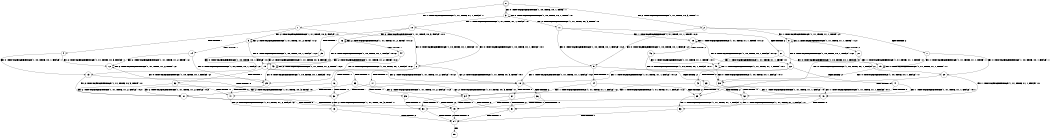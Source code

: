 digraph BCG {
size = "7, 10.5";
center = TRUE;
node [shape = circle];
0 [peripheries = 2];
0 -> 1 [label = "EX !1 !ATOMIC_EXCH_BRANCH (1, +1, TRUE, +1, 1, FALSE) !::"];
0 -> 2 [label = "EX !2 !ATOMIC_EXCH_BRANCH (1, +1, TRUE, +0, 3, TRUE) !::"];
0 -> 3 [label = "EX !0 !ATOMIC_EXCH_BRANCH (1, +0, TRUE, +0, 1, TRUE) !::"];
1 -> 4 [label = "TERMINATE !1"];
1 -> 5 [label = "EX !2 !ATOMIC_EXCH_BRANCH (1, +1, TRUE, +0, 3, FALSE) !:1:"];
1 -> 6 [label = "EX !0 !ATOMIC_EXCH_BRANCH (1, +0, TRUE, +0, 1, FALSE) !:1:"];
2 -> 7 [label = "TERMINATE !2"];
2 -> 8 [label = "EX !1 !ATOMIC_EXCH_BRANCH (1, +1, TRUE, +1, 1, TRUE) !:2:"];
2 -> 9 [label = "EX !0 !ATOMIC_EXCH_BRANCH (1, +0, TRUE, +0, 1, FALSE) !:2:"];
3 -> 10 [label = "EX !1 !ATOMIC_EXCH_BRANCH (1, +1, TRUE, +1, 1, FALSE) !:0:"];
3 -> 11 [label = "EX !2 !ATOMIC_EXCH_BRANCH (1, +1, TRUE, +0, 3, TRUE) !:0:"];
3 -> 3 [label = "EX !0 !ATOMIC_EXCH_BRANCH (1, +0, TRUE, +0, 1, TRUE) !:0:"];
4 -> 12 [label = "EX !2 !ATOMIC_EXCH_BRANCH (1, +1, TRUE, +0, 3, FALSE) !::"];
4 -> 13 [label = "EX !0 !ATOMIC_EXCH_BRANCH (1, +0, TRUE, +0, 1, FALSE) !::"];
5 -> 14 [label = "TERMINATE !1"];
5 -> 15 [label = "EX !0 !ATOMIC_EXCH_BRANCH (1, +0, TRUE, +0, 1, FALSE) !:1:2:"];
5 -> 5 [label = "EX !2 !ATOMIC_EXCH_BRANCH (1, +1, TRUE, +1, 2, TRUE) !:1:2:"];
6 -> 16 [label = "TERMINATE !1"];
6 -> 17 [label = "TERMINATE !0"];
6 -> 18 [label = "EX !2 !ATOMIC_EXCH_BRANCH (1, +1, TRUE, +0, 3, TRUE) !:0:1:"];
7 -> 19 [label = "EX !1 !ATOMIC_EXCH_BRANCH (1, +1, TRUE, +1, 1, TRUE) !::"];
7 -> 20 [label = "EX !0 !ATOMIC_EXCH_BRANCH (1, +0, TRUE, +0, 1, FALSE) !::"];
8 -> 21 [label = "TERMINATE !2"];
8 -> 22 [label = "EX !0 !ATOMIC_EXCH_BRANCH (1, +0, TRUE, +0, 1, FALSE) !:1:2:"];
8 -> 8 [label = "EX !1 !ATOMIC_EXCH_BRANCH (1, +1, TRUE, +1, 1, TRUE) !:1:2:"];
9 -> 23 [label = "TERMINATE !2"];
9 -> 24 [label = "TERMINATE !0"];
9 -> 18 [label = "EX !1 !ATOMIC_EXCH_BRANCH (1, +1, TRUE, +1, 1, FALSE) !:0:2:"];
10 -> 25 [label = "TERMINATE !1"];
10 -> 26 [label = "EX !2 !ATOMIC_EXCH_BRANCH (1, +1, TRUE, +0, 3, FALSE) !:0:1:"];
10 -> 6 [label = "EX !0 !ATOMIC_EXCH_BRANCH (1, +0, TRUE, +0, 1, FALSE) !:0:1:"];
11 -> 27 [label = "TERMINATE !2"];
11 -> 28 [label = "EX !1 !ATOMIC_EXCH_BRANCH (1, +1, TRUE, +1, 1, TRUE) !:0:2:"];
11 -> 9 [label = "EX !0 !ATOMIC_EXCH_BRANCH (1, +0, TRUE, +0, 1, FALSE) !:0:2:"];
12 -> 29 [label = "EX !0 !ATOMIC_EXCH_BRANCH (1, +0, TRUE, +0, 1, FALSE) !:2:"];
12 -> 12 [label = "EX !2 !ATOMIC_EXCH_BRANCH (1, +1, TRUE, +1, 2, TRUE) !:2:"];
13 -> 30 [label = "TERMINATE !0"];
13 -> 31 [label = "EX !2 !ATOMIC_EXCH_BRANCH (1, +1, TRUE, +0, 3, TRUE) !:0:"];
14 -> 12 [label = "EX !2 !ATOMIC_EXCH_BRANCH (1, +1, TRUE, +1, 2, TRUE) !:2:"];
14 -> 29 [label = "EX !0 !ATOMIC_EXCH_BRANCH (1, +0, TRUE, +0, 1, FALSE) !:2:"];
15 -> 32 [label = "TERMINATE !1"];
15 -> 33 [label = "TERMINATE !0"];
15 -> 18 [label = "EX !2 !ATOMIC_EXCH_BRANCH (1, +1, TRUE, +1, 2, FALSE) !:0:1:2:"];
16 -> 30 [label = "TERMINATE !0"];
16 -> 31 [label = "EX !2 !ATOMIC_EXCH_BRANCH (1, +1, TRUE, +0, 3, TRUE) !:0:"];
17 -> 30 [label = "TERMINATE !1"];
17 -> 34 [label = "EX !2 !ATOMIC_EXCH_BRANCH (1, +1, TRUE, +0, 3, TRUE) !:1:"];
18 -> 35 [label = "TERMINATE !1"];
18 -> 36 [label = "TERMINATE !2"];
18 -> 37 [label = "TERMINATE !0"];
19 -> 38 [label = "EX !0 !ATOMIC_EXCH_BRANCH (1, +0, TRUE, +0, 1, FALSE) !:1:"];
19 -> 19 [label = "EX !1 !ATOMIC_EXCH_BRANCH (1, +1, TRUE, +1, 1, TRUE) !:1:"];
20 -> 39 [label = "TERMINATE !0"];
20 -> 40 [label = "EX !1 !ATOMIC_EXCH_BRANCH (1, +1, TRUE, +1, 1, FALSE) !:0:"];
21 -> 19 [label = "EX !1 !ATOMIC_EXCH_BRANCH (1, +1, TRUE, +1, 1, TRUE) !:1:"];
21 -> 38 [label = "EX !0 !ATOMIC_EXCH_BRANCH (1, +0, TRUE, +0, 1, FALSE) !:1:"];
22 -> 41 [label = "TERMINATE !2"];
22 -> 42 [label = "TERMINATE !0"];
22 -> 18 [label = "EX !1 !ATOMIC_EXCH_BRANCH (1, +1, TRUE, +1, 1, FALSE) !:0:1:2:"];
23 -> 39 [label = "TERMINATE !0"];
23 -> 40 [label = "EX !1 !ATOMIC_EXCH_BRANCH (1, +1, TRUE, +1, 1, FALSE) !:0:"];
24 -> 39 [label = "TERMINATE !2"];
24 -> 34 [label = "EX !1 !ATOMIC_EXCH_BRANCH (1, +1, TRUE, +1, 1, FALSE) !:2:"];
25 -> 13 [label = "EX !0 !ATOMIC_EXCH_BRANCH (1, +0, TRUE, +0, 1, FALSE) !:0:"];
25 -> 43 [label = "EX !2 !ATOMIC_EXCH_BRANCH (1, +1, TRUE, +0, 3, FALSE) !:0:"];
26 -> 44 [label = "TERMINATE !1"];
26 -> 26 [label = "EX !2 !ATOMIC_EXCH_BRANCH (1, +1, TRUE, +1, 2, TRUE) !:0:1:2:"];
26 -> 15 [label = "EX !0 !ATOMIC_EXCH_BRANCH (1, +0, TRUE, +0, 1, FALSE) !:0:1:2:"];
27 -> 20 [label = "EX !0 !ATOMIC_EXCH_BRANCH (1, +0, TRUE, +0, 1, FALSE) !:0:"];
27 -> 45 [label = "EX !1 !ATOMIC_EXCH_BRANCH (1, +1, TRUE, +1, 1, TRUE) !:0:"];
28 -> 46 [label = "TERMINATE !2"];
28 -> 28 [label = "EX !1 !ATOMIC_EXCH_BRANCH (1, +1, TRUE, +1, 1, TRUE) !:0:1:2:"];
28 -> 22 [label = "EX !0 !ATOMIC_EXCH_BRANCH (1, +0, TRUE, +0, 1, FALSE) !:0:1:2:"];
29 -> 47 [label = "TERMINATE !0"];
29 -> 31 [label = "EX !2 !ATOMIC_EXCH_BRANCH (1, +1, TRUE, +1, 2, FALSE) !:0:2:"];
30 -> 48 [label = "EX !2 !ATOMIC_EXCH_BRANCH (1, +1, TRUE, +0, 3, TRUE) !::"];
31 -> 49 [label = "TERMINATE !2"];
31 -> 50 [label = "TERMINATE !0"];
32 -> 31 [label = "EX !2 !ATOMIC_EXCH_BRANCH (1, +1, TRUE, +1, 2, FALSE) !:0:2:"];
32 -> 47 [label = "TERMINATE !0"];
33 -> 34 [label = "EX !2 !ATOMIC_EXCH_BRANCH (1, +1, TRUE, +1, 2, FALSE) !:1:2:"];
33 -> 47 [label = "TERMINATE !1"];
34 -> 50 [label = "TERMINATE !1"];
34 -> 51 [label = "TERMINATE !2"];
35 -> 49 [label = "TERMINATE !2"];
35 -> 50 [label = "TERMINATE !0"];
36 -> 49 [label = "TERMINATE !1"];
36 -> 51 [label = "TERMINATE !0"];
37 -> 50 [label = "TERMINATE !1"];
37 -> 51 [label = "TERMINATE !2"];
38 -> 52 [label = "TERMINATE !0"];
38 -> 40 [label = "EX !1 !ATOMIC_EXCH_BRANCH (1, +1, TRUE, +1, 1, FALSE) !:0:1:"];
39 -> 53 [label = "EX !1 !ATOMIC_EXCH_BRANCH (1, +1, TRUE, +1, 1, FALSE) !::"];
40 -> 49 [label = "TERMINATE !1"];
40 -> 51 [label = "TERMINATE !0"];
41 -> 40 [label = "EX !1 !ATOMIC_EXCH_BRANCH (1, +1, TRUE, +1, 1, FALSE) !:0:1:"];
41 -> 52 [label = "TERMINATE !0"];
42 -> 34 [label = "EX !1 !ATOMIC_EXCH_BRANCH (1, +1, TRUE, +1, 1, FALSE) !:1:2:"];
42 -> 52 [label = "TERMINATE !2"];
43 -> 43 [label = "EX !2 !ATOMIC_EXCH_BRANCH (1, +1, TRUE, +1, 2, TRUE) !:0:2:"];
43 -> 29 [label = "EX !0 !ATOMIC_EXCH_BRANCH (1, +0, TRUE, +0, 1, FALSE) !:0:2:"];
44 -> 43 [label = "EX !2 !ATOMIC_EXCH_BRANCH (1, +1, TRUE, +1, 2, TRUE) !:0:2:"];
44 -> 29 [label = "EX !0 !ATOMIC_EXCH_BRANCH (1, +0, TRUE, +0, 1, FALSE) !:0:2:"];
45 -> 45 [label = "EX !1 !ATOMIC_EXCH_BRANCH (1, +1, TRUE, +1, 1, TRUE) !:0:1:"];
45 -> 38 [label = "EX !0 !ATOMIC_EXCH_BRANCH (1, +0, TRUE, +0, 1, FALSE) !:0:1:"];
46 -> 45 [label = "EX !1 !ATOMIC_EXCH_BRANCH (1, +1, TRUE, +1, 1, TRUE) !:0:1:"];
46 -> 38 [label = "EX !0 !ATOMIC_EXCH_BRANCH (1, +0, TRUE, +0, 1, FALSE) !:0:1:"];
47 -> 48 [label = "EX !2 !ATOMIC_EXCH_BRANCH (1, +1, TRUE, +1, 2, FALSE) !:2:"];
48 -> 54 [label = "TERMINATE !2"];
49 -> 54 [label = "TERMINATE !0"];
50 -> 54 [label = "TERMINATE !2"];
51 -> 54 [label = "TERMINATE !1"];
52 -> 53 [label = "EX !1 !ATOMIC_EXCH_BRANCH (1, +1, TRUE, +1, 1, FALSE) !:1:"];
53 -> 54 [label = "TERMINATE !1"];
54 -> 55 [label = "exit"];
}
